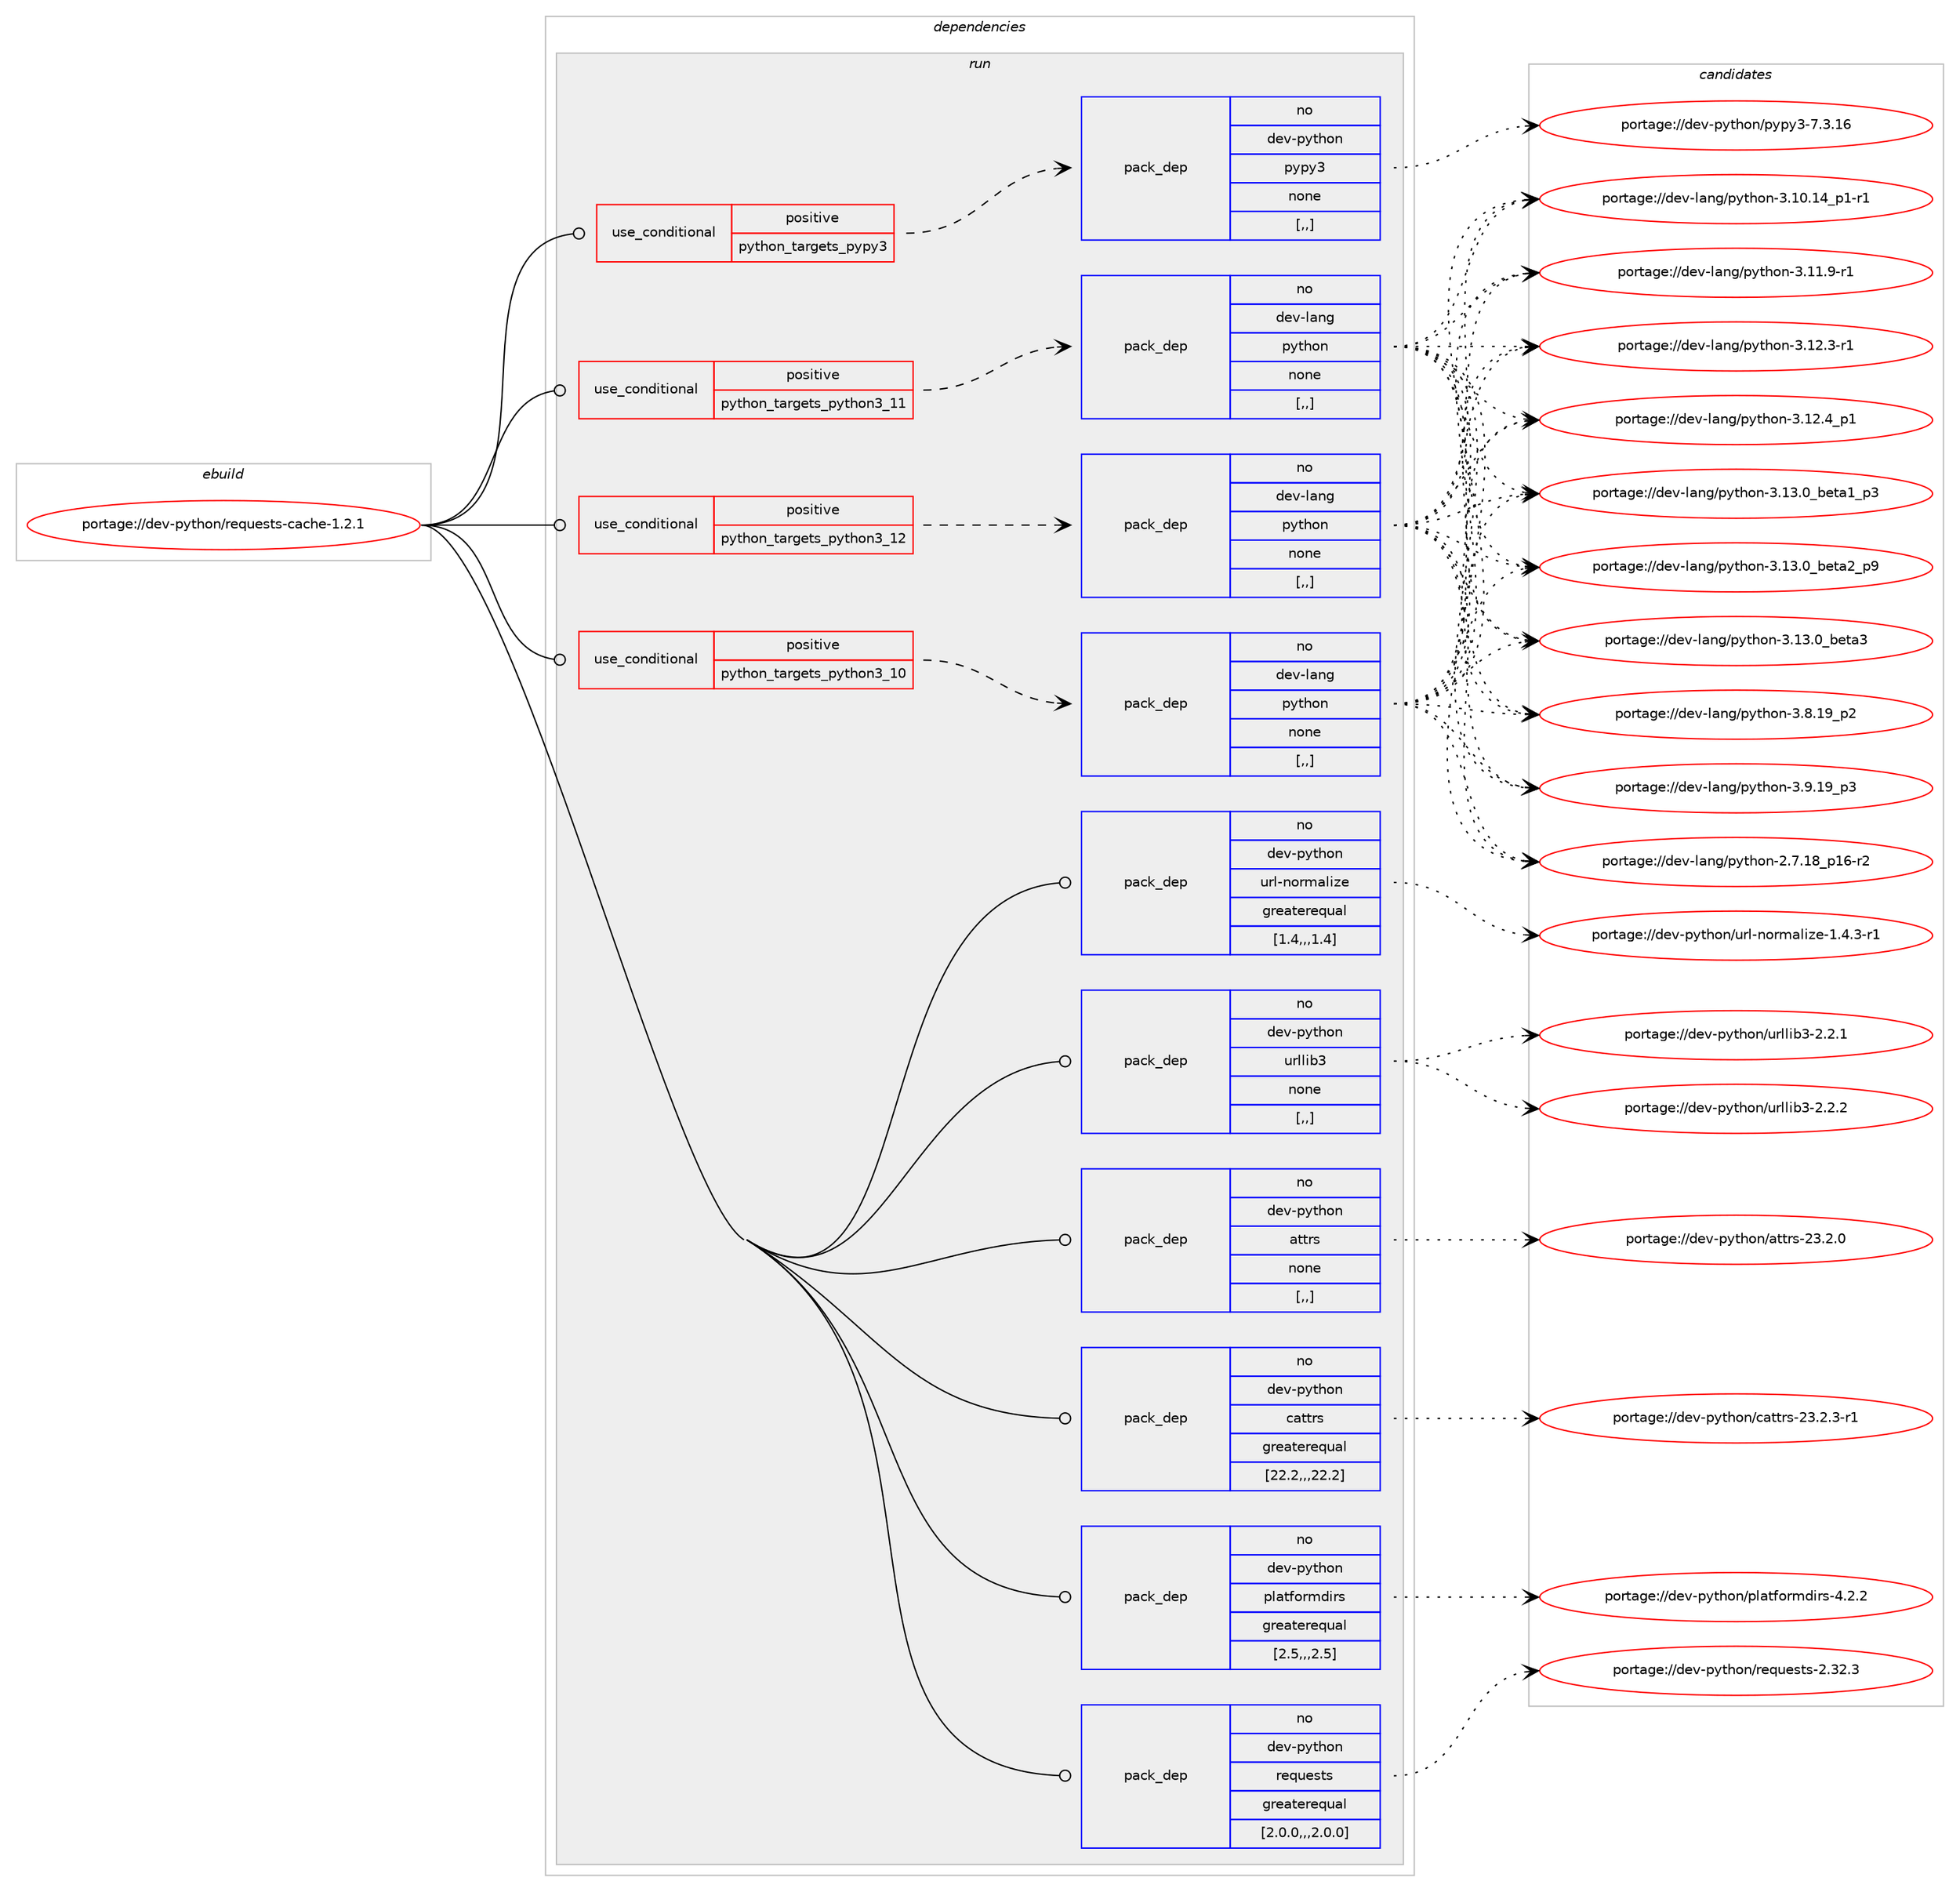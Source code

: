 digraph prolog {

# *************
# Graph options
# *************

newrank=true;
concentrate=true;
compound=true;
graph [rankdir=LR,fontname=Helvetica,fontsize=10,ranksep=1.5];#, ranksep=2.5, nodesep=0.2];
edge  [arrowhead=vee];
node  [fontname=Helvetica,fontsize=10];

# **********
# The ebuild
# **********

subgraph cluster_leftcol {
color=gray;
rank=same;
label=<<i>ebuild</i>>;
id [label="portage://dev-python/requests-cache-1.2.1", color=red, width=4, href="../dev-python/requests-cache-1.2.1.svg"];
}

# ****************
# The dependencies
# ****************

subgraph cluster_midcol {
color=gray;
label=<<i>dependencies</i>>;
subgraph cluster_compile {
fillcolor="#eeeeee";
style=filled;
label=<<i>compile</i>>;
}
subgraph cluster_compileandrun {
fillcolor="#eeeeee";
style=filled;
label=<<i>compile and run</i>>;
}
subgraph cluster_run {
fillcolor="#eeeeee";
style=filled;
label=<<i>run</i>>;
subgraph cond37733 {
dependency157782 [label=<<TABLE BORDER="0" CELLBORDER="1" CELLSPACING="0" CELLPADDING="4"><TR><TD ROWSPAN="3" CELLPADDING="10">use_conditional</TD></TR><TR><TD>positive</TD></TR><TR><TD>python_targets_pypy3</TD></TR></TABLE>>, shape=none, color=red];
subgraph pack118811 {
dependency157783 [label=<<TABLE BORDER="0" CELLBORDER="1" CELLSPACING="0" CELLPADDING="4" WIDTH="220"><TR><TD ROWSPAN="6" CELLPADDING="30">pack_dep</TD></TR><TR><TD WIDTH="110">no</TD></TR><TR><TD>dev-python</TD></TR><TR><TD>pypy3</TD></TR><TR><TD>none</TD></TR><TR><TD>[,,]</TD></TR></TABLE>>, shape=none, color=blue];
}
dependency157782:e -> dependency157783:w [weight=20,style="dashed",arrowhead="vee"];
}
id:e -> dependency157782:w [weight=20,style="solid",arrowhead="odot"];
subgraph cond37734 {
dependency157784 [label=<<TABLE BORDER="0" CELLBORDER="1" CELLSPACING="0" CELLPADDING="4"><TR><TD ROWSPAN="3" CELLPADDING="10">use_conditional</TD></TR><TR><TD>positive</TD></TR><TR><TD>python_targets_python3_10</TD></TR></TABLE>>, shape=none, color=red];
subgraph pack118812 {
dependency157785 [label=<<TABLE BORDER="0" CELLBORDER="1" CELLSPACING="0" CELLPADDING="4" WIDTH="220"><TR><TD ROWSPAN="6" CELLPADDING="30">pack_dep</TD></TR><TR><TD WIDTH="110">no</TD></TR><TR><TD>dev-lang</TD></TR><TR><TD>python</TD></TR><TR><TD>none</TD></TR><TR><TD>[,,]</TD></TR></TABLE>>, shape=none, color=blue];
}
dependency157784:e -> dependency157785:w [weight=20,style="dashed",arrowhead="vee"];
}
id:e -> dependency157784:w [weight=20,style="solid",arrowhead="odot"];
subgraph cond37735 {
dependency157786 [label=<<TABLE BORDER="0" CELLBORDER="1" CELLSPACING="0" CELLPADDING="4"><TR><TD ROWSPAN="3" CELLPADDING="10">use_conditional</TD></TR><TR><TD>positive</TD></TR><TR><TD>python_targets_python3_11</TD></TR></TABLE>>, shape=none, color=red];
subgraph pack118813 {
dependency157787 [label=<<TABLE BORDER="0" CELLBORDER="1" CELLSPACING="0" CELLPADDING="4" WIDTH="220"><TR><TD ROWSPAN="6" CELLPADDING="30">pack_dep</TD></TR><TR><TD WIDTH="110">no</TD></TR><TR><TD>dev-lang</TD></TR><TR><TD>python</TD></TR><TR><TD>none</TD></TR><TR><TD>[,,]</TD></TR></TABLE>>, shape=none, color=blue];
}
dependency157786:e -> dependency157787:w [weight=20,style="dashed",arrowhead="vee"];
}
id:e -> dependency157786:w [weight=20,style="solid",arrowhead="odot"];
subgraph cond37736 {
dependency157788 [label=<<TABLE BORDER="0" CELLBORDER="1" CELLSPACING="0" CELLPADDING="4"><TR><TD ROWSPAN="3" CELLPADDING="10">use_conditional</TD></TR><TR><TD>positive</TD></TR><TR><TD>python_targets_python3_12</TD></TR></TABLE>>, shape=none, color=red];
subgraph pack118814 {
dependency157789 [label=<<TABLE BORDER="0" CELLBORDER="1" CELLSPACING="0" CELLPADDING="4" WIDTH="220"><TR><TD ROWSPAN="6" CELLPADDING="30">pack_dep</TD></TR><TR><TD WIDTH="110">no</TD></TR><TR><TD>dev-lang</TD></TR><TR><TD>python</TD></TR><TR><TD>none</TD></TR><TR><TD>[,,]</TD></TR></TABLE>>, shape=none, color=blue];
}
dependency157788:e -> dependency157789:w [weight=20,style="dashed",arrowhead="vee"];
}
id:e -> dependency157788:w [weight=20,style="solid",arrowhead="odot"];
subgraph pack118815 {
dependency157790 [label=<<TABLE BORDER="0" CELLBORDER="1" CELLSPACING="0" CELLPADDING="4" WIDTH="220"><TR><TD ROWSPAN="6" CELLPADDING="30">pack_dep</TD></TR><TR><TD WIDTH="110">no</TD></TR><TR><TD>dev-python</TD></TR><TR><TD>attrs</TD></TR><TR><TD>none</TD></TR><TR><TD>[,,]</TD></TR></TABLE>>, shape=none, color=blue];
}
id:e -> dependency157790:w [weight=20,style="solid",arrowhead="odot"];
subgraph pack118816 {
dependency157791 [label=<<TABLE BORDER="0" CELLBORDER="1" CELLSPACING="0" CELLPADDING="4" WIDTH="220"><TR><TD ROWSPAN="6" CELLPADDING="30">pack_dep</TD></TR><TR><TD WIDTH="110">no</TD></TR><TR><TD>dev-python</TD></TR><TR><TD>cattrs</TD></TR><TR><TD>greaterequal</TD></TR><TR><TD>[22.2,,,22.2]</TD></TR></TABLE>>, shape=none, color=blue];
}
id:e -> dependency157791:w [weight=20,style="solid",arrowhead="odot"];
subgraph pack118817 {
dependency157792 [label=<<TABLE BORDER="0" CELLBORDER="1" CELLSPACING="0" CELLPADDING="4" WIDTH="220"><TR><TD ROWSPAN="6" CELLPADDING="30">pack_dep</TD></TR><TR><TD WIDTH="110">no</TD></TR><TR><TD>dev-python</TD></TR><TR><TD>platformdirs</TD></TR><TR><TD>greaterequal</TD></TR><TR><TD>[2.5,,,2.5]</TD></TR></TABLE>>, shape=none, color=blue];
}
id:e -> dependency157792:w [weight=20,style="solid",arrowhead="odot"];
subgraph pack118818 {
dependency157793 [label=<<TABLE BORDER="0" CELLBORDER="1" CELLSPACING="0" CELLPADDING="4" WIDTH="220"><TR><TD ROWSPAN="6" CELLPADDING="30">pack_dep</TD></TR><TR><TD WIDTH="110">no</TD></TR><TR><TD>dev-python</TD></TR><TR><TD>requests</TD></TR><TR><TD>greaterequal</TD></TR><TR><TD>[2.0.0,,,2.0.0]</TD></TR></TABLE>>, shape=none, color=blue];
}
id:e -> dependency157793:w [weight=20,style="solid",arrowhead="odot"];
subgraph pack118819 {
dependency157794 [label=<<TABLE BORDER="0" CELLBORDER="1" CELLSPACING="0" CELLPADDING="4" WIDTH="220"><TR><TD ROWSPAN="6" CELLPADDING="30">pack_dep</TD></TR><TR><TD WIDTH="110">no</TD></TR><TR><TD>dev-python</TD></TR><TR><TD>url-normalize</TD></TR><TR><TD>greaterequal</TD></TR><TR><TD>[1.4,,,1.4]</TD></TR></TABLE>>, shape=none, color=blue];
}
id:e -> dependency157794:w [weight=20,style="solid",arrowhead="odot"];
subgraph pack118820 {
dependency157795 [label=<<TABLE BORDER="0" CELLBORDER="1" CELLSPACING="0" CELLPADDING="4" WIDTH="220"><TR><TD ROWSPAN="6" CELLPADDING="30">pack_dep</TD></TR><TR><TD WIDTH="110">no</TD></TR><TR><TD>dev-python</TD></TR><TR><TD>urllib3</TD></TR><TR><TD>none</TD></TR><TR><TD>[,,]</TD></TR></TABLE>>, shape=none, color=blue];
}
id:e -> dependency157795:w [weight=20,style="solid",arrowhead="odot"];
}
}

# **************
# The candidates
# **************

subgraph cluster_choices {
rank=same;
color=gray;
label=<<i>candidates</i>>;

subgraph choice118811 {
color=black;
nodesep=1;
choice10010111845112121116104111110471121211121215145554651464954 [label="portage://dev-python/pypy3-7.3.16", color=red, width=4,href="../dev-python/pypy3-7.3.16.svg"];
dependency157783:e -> choice10010111845112121116104111110471121211121215145554651464954:w [style=dotted,weight="100"];
}
subgraph choice118812 {
color=black;
nodesep=1;
choice100101118451089711010347112121116104111110455046554649569511249544511450 [label="portage://dev-lang/python-2.7.18_p16-r2", color=red, width=4,href="../dev-lang/python-2.7.18_p16-r2.svg"];
choice100101118451089711010347112121116104111110455146494846495295112494511449 [label="portage://dev-lang/python-3.10.14_p1-r1", color=red, width=4,href="../dev-lang/python-3.10.14_p1-r1.svg"];
choice100101118451089711010347112121116104111110455146494946574511449 [label="portage://dev-lang/python-3.11.9-r1", color=red, width=4,href="../dev-lang/python-3.11.9-r1.svg"];
choice100101118451089711010347112121116104111110455146495046514511449 [label="portage://dev-lang/python-3.12.3-r1", color=red, width=4,href="../dev-lang/python-3.12.3-r1.svg"];
choice100101118451089711010347112121116104111110455146495046529511249 [label="portage://dev-lang/python-3.12.4_p1", color=red, width=4,href="../dev-lang/python-3.12.4_p1.svg"];
choice10010111845108971101034711212111610411111045514649514648959810111697499511251 [label="portage://dev-lang/python-3.13.0_beta1_p3", color=red, width=4,href="../dev-lang/python-3.13.0_beta1_p3.svg"];
choice10010111845108971101034711212111610411111045514649514648959810111697509511257 [label="portage://dev-lang/python-3.13.0_beta2_p9", color=red, width=4,href="../dev-lang/python-3.13.0_beta2_p9.svg"];
choice1001011184510897110103471121211161041111104551464951464895981011169751 [label="portage://dev-lang/python-3.13.0_beta3", color=red, width=4,href="../dev-lang/python-3.13.0_beta3.svg"];
choice100101118451089711010347112121116104111110455146564649579511250 [label="portage://dev-lang/python-3.8.19_p2", color=red, width=4,href="../dev-lang/python-3.8.19_p2.svg"];
choice100101118451089711010347112121116104111110455146574649579511251 [label="portage://dev-lang/python-3.9.19_p3", color=red, width=4,href="../dev-lang/python-3.9.19_p3.svg"];
dependency157785:e -> choice100101118451089711010347112121116104111110455046554649569511249544511450:w [style=dotted,weight="100"];
dependency157785:e -> choice100101118451089711010347112121116104111110455146494846495295112494511449:w [style=dotted,weight="100"];
dependency157785:e -> choice100101118451089711010347112121116104111110455146494946574511449:w [style=dotted,weight="100"];
dependency157785:e -> choice100101118451089711010347112121116104111110455146495046514511449:w [style=dotted,weight="100"];
dependency157785:e -> choice100101118451089711010347112121116104111110455146495046529511249:w [style=dotted,weight="100"];
dependency157785:e -> choice10010111845108971101034711212111610411111045514649514648959810111697499511251:w [style=dotted,weight="100"];
dependency157785:e -> choice10010111845108971101034711212111610411111045514649514648959810111697509511257:w [style=dotted,weight="100"];
dependency157785:e -> choice1001011184510897110103471121211161041111104551464951464895981011169751:w [style=dotted,weight="100"];
dependency157785:e -> choice100101118451089711010347112121116104111110455146564649579511250:w [style=dotted,weight="100"];
dependency157785:e -> choice100101118451089711010347112121116104111110455146574649579511251:w [style=dotted,weight="100"];
}
subgraph choice118813 {
color=black;
nodesep=1;
choice100101118451089711010347112121116104111110455046554649569511249544511450 [label="portage://dev-lang/python-2.7.18_p16-r2", color=red, width=4,href="../dev-lang/python-2.7.18_p16-r2.svg"];
choice100101118451089711010347112121116104111110455146494846495295112494511449 [label="portage://dev-lang/python-3.10.14_p1-r1", color=red, width=4,href="../dev-lang/python-3.10.14_p1-r1.svg"];
choice100101118451089711010347112121116104111110455146494946574511449 [label="portage://dev-lang/python-3.11.9-r1", color=red, width=4,href="../dev-lang/python-3.11.9-r1.svg"];
choice100101118451089711010347112121116104111110455146495046514511449 [label="portage://dev-lang/python-3.12.3-r1", color=red, width=4,href="../dev-lang/python-3.12.3-r1.svg"];
choice100101118451089711010347112121116104111110455146495046529511249 [label="portage://dev-lang/python-3.12.4_p1", color=red, width=4,href="../dev-lang/python-3.12.4_p1.svg"];
choice10010111845108971101034711212111610411111045514649514648959810111697499511251 [label="portage://dev-lang/python-3.13.0_beta1_p3", color=red, width=4,href="../dev-lang/python-3.13.0_beta1_p3.svg"];
choice10010111845108971101034711212111610411111045514649514648959810111697509511257 [label="portage://dev-lang/python-3.13.0_beta2_p9", color=red, width=4,href="../dev-lang/python-3.13.0_beta2_p9.svg"];
choice1001011184510897110103471121211161041111104551464951464895981011169751 [label="portage://dev-lang/python-3.13.0_beta3", color=red, width=4,href="../dev-lang/python-3.13.0_beta3.svg"];
choice100101118451089711010347112121116104111110455146564649579511250 [label="portage://dev-lang/python-3.8.19_p2", color=red, width=4,href="../dev-lang/python-3.8.19_p2.svg"];
choice100101118451089711010347112121116104111110455146574649579511251 [label="portage://dev-lang/python-3.9.19_p3", color=red, width=4,href="../dev-lang/python-3.9.19_p3.svg"];
dependency157787:e -> choice100101118451089711010347112121116104111110455046554649569511249544511450:w [style=dotted,weight="100"];
dependency157787:e -> choice100101118451089711010347112121116104111110455146494846495295112494511449:w [style=dotted,weight="100"];
dependency157787:e -> choice100101118451089711010347112121116104111110455146494946574511449:w [style=dotted,weight="100"];
dependency157787:e -> choice100101118451089711010347112121116104111110455146495046514511449:w [style=dotted,weight="100"];
dependency157787:e -> choice100101118451089711010347112121116104111110455146495046529511249:w [style=dotted,weight="100"];
dependency157787:e -> choice10010111845108971101034711212111610411111045514649514648959810111697499511251:w [style=dotted,weight="100"];
dependency157787:e -> choice10010111845108971101034711212111610411111045514649514648959810111697509511257:w [style=dotted,weight="100"];
dependency157787:e -> choice1001011184510897110103471121211161041111104551464951464895981011169751:w [style=dotted,weight="100"];
dependency157787:e -> choice100101118451089711010347112121116104111110455146564649579511250:w [style=dotted,weight="100"];
dependency157787:e -> choice100101118451089711010347112121116104111110455146574649579511251:w [style=dotted,weight="100"];
}
subgraph choice118814 {
color=black;
nodesep=1;
choice100101118451089711010347112121116104111110455046554649569511249544511450 [label="portage://dev-lang/python-2.7.18_p16-r2", color=red, width=4,href="../dev-lang/python-2.7.18_p16-r2.svg"];
choice100101118451089711010347112121116104111110455146494846495295112494511449 [label="portage://dev-lang/python-3.10.14_p1-r1", color=red, width=4,href="../dev-lang/python-3.10.14_p1-r1.svg"];
choice100101118451089711010347112121116104111110455146494946574511449 [label="portage://dev-lang/python-3.11.9-r1", color=red, width=4,href="../dev-lang/python-3.11.9-r1.svg"];
choice100101118451089711010347112121116104111110455146495046514511449 [label="portage://dev-lang/python-3.12.3-r1", color=red, width=4,href="../dev-lang/python-3.12.3-r1.svg"];
choice100101118451089711010347112121116104111110455146495046529511249 [label="portage://dev-lang/python-3.12.4_p1", color=red, width=4,href="../dev-lang/python-3.12.4_p1.svg"];
choice10010111845108971101034711212111610411111045514649514648959810111697499511251 [label="portage://dev-lang/python-3.13.0_beta1_p3", color=red, width=4,href="../dev-lang/python-3.13.0_beta1_p3.svg"];
choice10010111845108971101034711212111610411111045514649514648959810111697509511257 [label="portage://dev-lang/python-3.13.0_beta2_p9", color=red, width=4,href="../dev-lang/python-3.13.0_beta2_p9.svg"];
choice1001011184510897110103471121211161041111104551464951464895981011169751 [label="portage://dev-lang/python-3.13.0_beta3", color=red, width=4,href="../dev-lang/python-3.13.0_beta3.svg"];
choice100101118451089711010347112121116104111110455146564649579511250 [label="portage://dev-lang/python-3.8.19_p2", color=red, width=4,href="../dev-lang/python-3.8.19_p2.svg"];
choice100101118451089711010347112121116104111110455146574649579511251 [label="portage://dev-lang/python-3.9.19_p3", color=red, width=4,href="../dev-lang/python-3.9.19_p3.svg"];
dependency157789:e -> choice100101118451089711010347112121116104111110455046554649569511249544511450:w [style=dotted,weight="100"];
dependency157789:e -> choice100101118451089711010347112121116104111110455146494846495295112494511449:w [style=dotted,weight="100"];
dependency157789:e -> choice100101118451089711010347112121116104111110455146494946574511449:w [style=dotted,weight="100"];
dependency157789:e -> choice100101118451089711010347112121116104111110455146495046514511449:w [style=dotted,weight="100"];
dependency157789:e -> choice100101118451089711010347112121116104111110455146495046529511249:w [style=dotted,weight="100"];
dependency157789:e -> choice10010111845108971101034711212111610411111045514649514648959810111697499511251:w [style=dotted,weight="100"];
dependency157789:e -> choice10010111845108971101034711212111610411111045514649514648959810111697509511257:w [style=dotted,weight="100"];
dependency157789:e -> choice1001011184510897110103471121211161041111104551464951464895981011169751:w [style=dotted,weight="100"];
dependency157789:e -> choice100101118451089711010347112121116104111110455146564649579511250:w [style=dotted,weight="100"];
dependency157789:e -> choice100101118451089711010347112121116104111110455146574649579511251:w [style=dotted,weight="100"];
}
subgraph choice118815 {
color=black;
nodesep=1;
choice10010111845112121116104111110479711611611411545505146504648 [label="portage://dev-python/attrs-23.2.0", color=red, width=4,href="../dev-python/attrs-23.2.0.svg"];
dependency157790:e -> choice10010111845112121116104111110479711611611411545505146504648:w [style=dotted,weight="100"];
}
subgraph choice118816 {
color=black;
nodesep=1;
choice10010111845112121116104111110479997116116114115455051465046514511449 [label="portage://dev-python/cattrs-23.2.3-r1", color=red, width=4,href="../dev-python/cattrs-23.2.3-r1.svg"];
dependency157791:e -> choice10010111845112121116104111110479997116116114115455051465046514511449:w [style=dotted,weight="100"];
}
subgraph choice118817 {
color=black;
nodesep=1;
choice100101118451121211161041111104711210897116102111114109100105114115455246504650 [label="portage://dev-python/platformdirs-4.2.2", color=red, width=4,href="../dev-python/platformdirs-4.2.2.svg"];
dependency157792:e -> choice100101118451121211161041111104711210897116102111114109100105114115455246504650:w [style=dotted,weight="100"];
}
subgraph choice118818 {
color=black;
nodesep=1;
choice100101118451121211161041111104711410111311710111511611545504651504651 [label="portage://dev-python/requests-2.32.3", color=red, width=4,href="../dev-python/requests-2.32.3.svg"];
dependency157793:e -> choice100101118451121211161041111104711410111311710111511611545504651504651:w [style=dotted,weight="100"];
}
subgraph choice118819 {
color=black;
nodesep=1;
choice100101118451121211161041111104711711410845110111114109971081051221014549465246514511449 [label="portage://dev-python/url-normalize-1.4.3-r1", color=red, width=4,href="../dev-python/url-normalize-1.4.3-r1.svg"];
dependency157794:e -> choice100101118451121211161041111104711711410845110111114109971081051221014549465246514511449:w [style=dotted,weight="100"];
}
subgraph choice118820 {
color=black;
nodesep=1;
choice10010111845112121116104111110471171141081081059851455046504649 [label="portage://dev-python/urllib3-2.2.1", color=red, width=4,href="../dev-python/urllib3-2.2.1.svg"];
choice10010111845112121116104111110471171141081081059851455046504650 [label="portage://dev-python/urllib3-2.2.2", color=red, width=4,href="../dev-python/urllib3-2.2.2.svg"];
dependency157795:e -> choice10010111845112121116104111110471171141081081059851455046504649:w [style=dotted,weight="100"];
dependency157795:e -> choice10010111845112121116104111110471171141081081059851455046504650:w [style=dotted,weight="100"];
}
}

}

